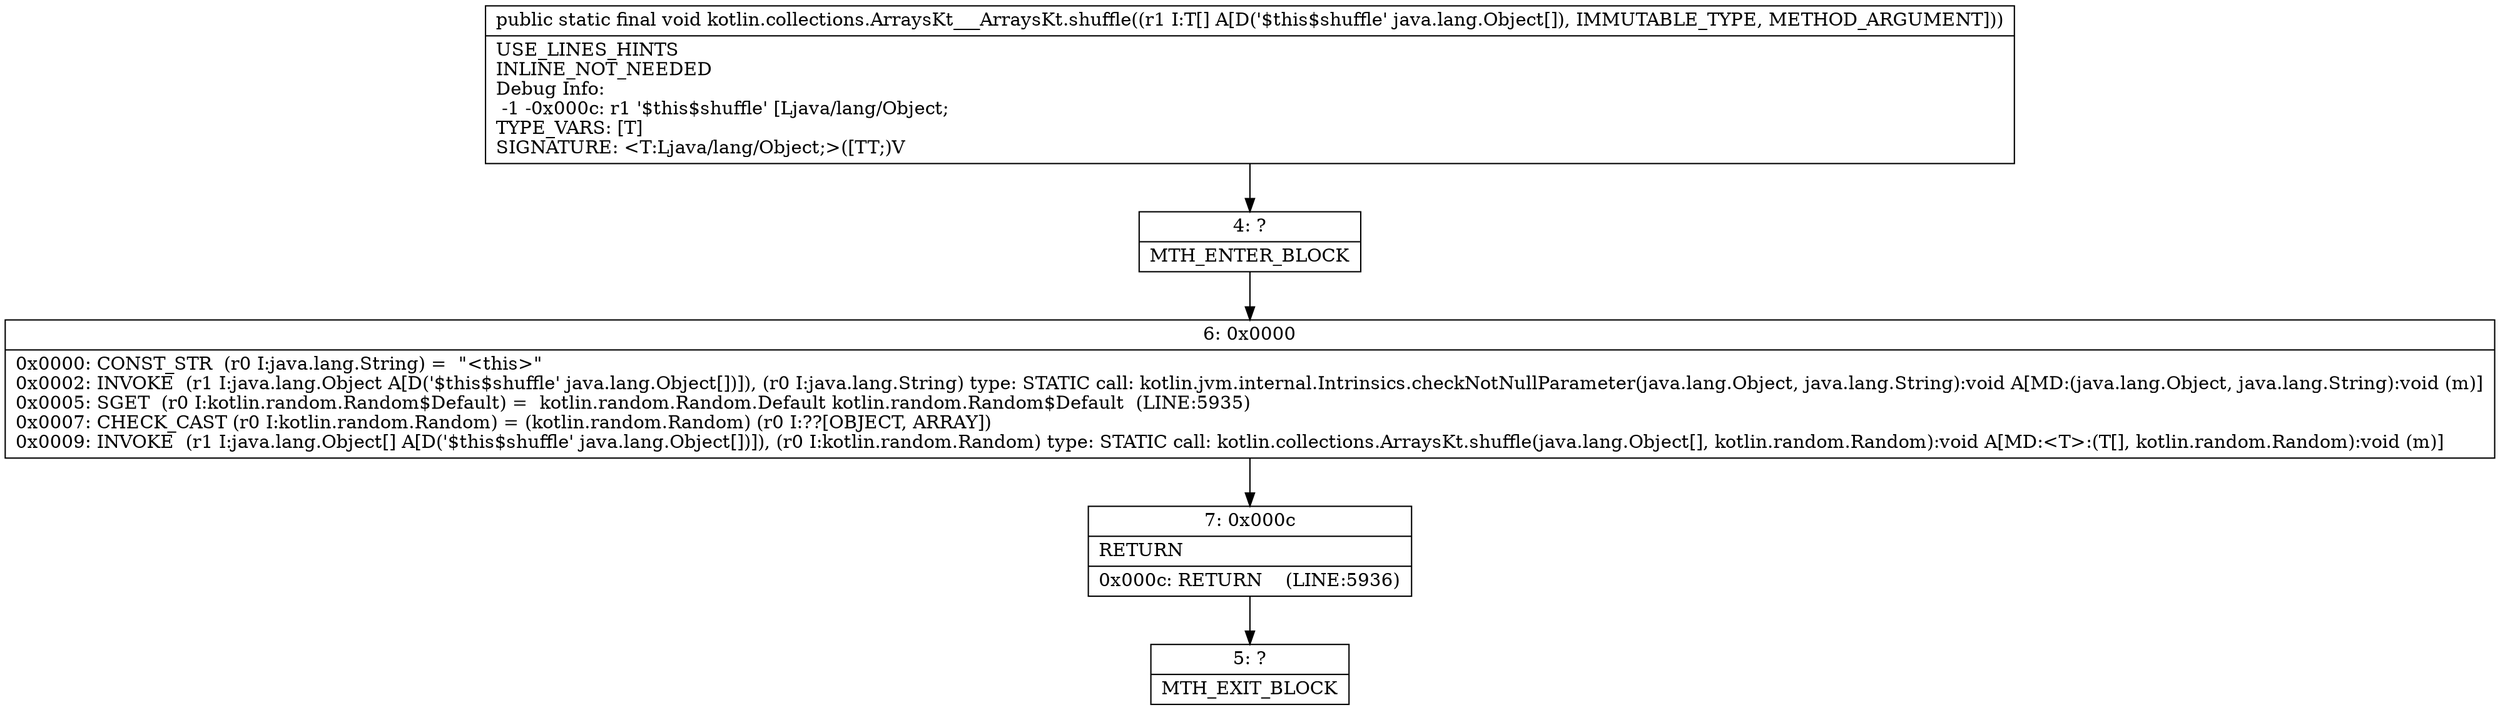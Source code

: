 digraph "CFG forkotlin.collections.ArraysKt___ArraysKt.shuffle([Ljava\/lang\/Object;)V" {
Node_4 [shape=record,label="{4\:\ ?|MTH_ENTER_BLOCK\l}"];
Node_6 [shape=record,label="{6\:\ 0x0000|0x0000: CONST_STR  (r0 I:java.lang.String) =  \"\<this\>\" \l0x0002: INVOKE  (r1 I:java.lang.Object A[D('$this$shuffle' java.lang.Object[])]), (r0 I:java.lang.String) type: STATIC call: kotlin.jvm.internal.Intrinsics.checkNotNullParameter(java.lang.Object, java.lang.String):void A[MD:(java.lang.Object, java.lang.String):void (m)]\l0x0005: SGET  (r0 I:kotlin.random.Random$Default) =  kotlin.random.Random.Default kotlin.random.Random$Default  (LINE:5935)\l0x0007: CHECK_CAST (r0 I:kotlin.random.Random) = (kotlin.random.Random) (r0 I:??[OBJECT, ARRAY]) \l0x0009: INVOKE  (r1 I:java.lang.Object[] A[D('$this$shuffle' java.lang.Object[])]), (r0 I:kotlin.random.Random) type: STATIC call: kotlin.collections.ArraysKt.shuffle(java.lang.Object[], kotlin.random.Random):void A[MD:\<T\>:(T[], kotlin.random.Random):void (m)]\l}"];
Node_7 [shape=record,label="{7\:\ 0x000c|RETURN\l|0x000c: RETURN    (LINE:5936)\l}"];
Node_5 [shape=record,label="{5\:\ ?|MTH_EXIT_BLOCK\l}"];
MethodNode[shape=record,label="{public static final void kotlin.collections.ArraysKt___ArraysKt.shuffle((r1 I:T[] A[D('$this$shuffle' java.lang.Object[]), IMMUTABLE_TYPE, METHOD_ARGUMENT]))  | USE_LINES_HINTS\lINLINE_NOT_NEEDED\lDebug Info:\l  \-1 \-0x000c: r1 '$this$shuffle' [Ljava\/lang\/Object;\lTYPE_VARS: [T]\lSIGNATURE: \<T:Ljava\/lang\/Object;\>([TT;)V\l}"];
MethodNode -> Node_4;Node_4 -> Node_6;
Node_6 -> Node_7;
Node_7 -> Node_5;
}

